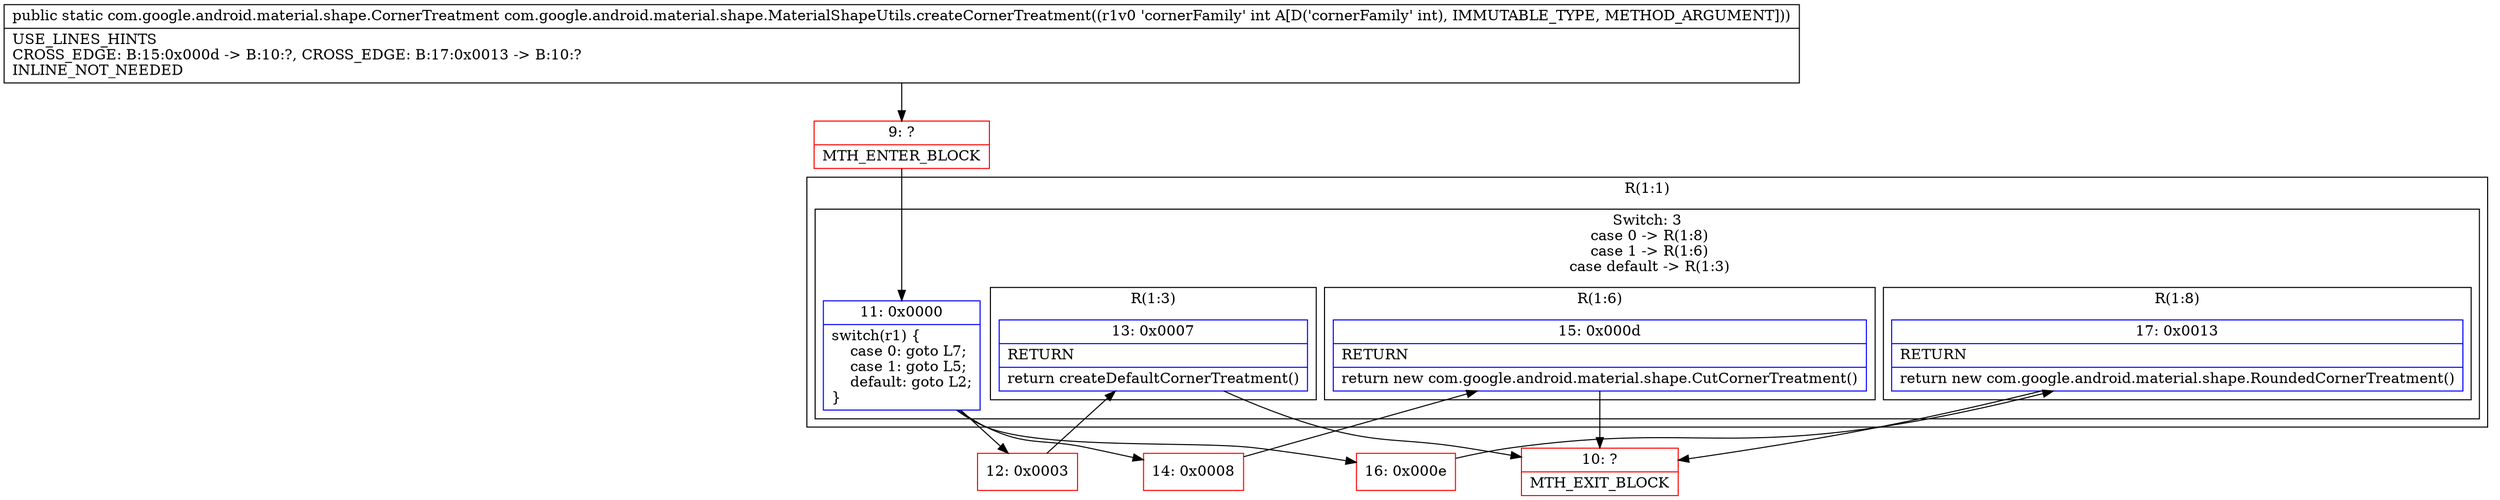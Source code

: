 digraph "CFG forcom.google.android.material.shape.MaterialShapeUtils.createCornerTreatment(I)Lcom\/google\/android\/material\/shape\/CornerTreatment;" {
subgraph cluster_Region_1079321316 {
label = "R(1:1)";
node [shape=record,color=blue];
subgraph cluster_SwitchRegion_134178277 {
label = "Switch: 3
 case 0 -> R(1:8)
 case 1 -> R(1:6)
 case default -> R(1:3)";
node [shape=record,color=blue];
Node_11 [shape=record,label="{11\:\ 0x0000|switch(r1) \{\l    case 0: goto L7;\l    case 1: goto L5;\l    default: goto L2;\l\}\l}"];
subgraph cluster_Region_805966037 {
label = "R(1:8)";
node [shape=record,color=blue];
Node_17 [shape=record,label="{17\:\ 0x0013|RETURN\l|return new com.google.android.material.shape.RoundedCornerTreatment()\l}"];
}
subgraph cluster_Region_2142222978 {
label = "R(1:6)";
node [shape=record,color=blue];
Node_15 [shape=record,label="{15\:\ 0x000d|RETURN\l|return new com.google.android.material.shape.CutCornerTreatment()\l}"];
}
subgraph cluster_Region_369419665 {
label = "R(1:3)";
node [shape=record,color=blue];
Node_13 [shape=record,label="{13\:\ 0x0007|RETURN\l|return createDefaultCornerTreatment()\l}"];
}
}
}
Node_9 [shape=record,color=red,label="{9\:\ ?|MTH_ENTER_BLOCK\l}"];
Node_12 [shape=record,color=red,label="{12\:\ 0x0003}"];
Node_10 [shape=record,color=red,label="{10\:\ ?|MTH_EXIT_BLOCK\l}"];
Node_14 [shape=record,color=red,label="{14\:\ 0x0008}"];
Node_16 [shape=record,color=red,label="{16\:\ 0x000e}"];
MethodNode[shape=record,label="{public static com.google.android.material.shape.CornerTreatment com.google.android.material.shape.MaterialShapeUtils.createCornerTreatment((r1v0 'cornerFamily' int A[D('cornerFamily' int), IMMUTABLE_TYPE, METHOD_ARGUMENT]))  | USE_LINES_HINTS\lCROSS_EDGE: B:15:0x000d \-\> B:10:?, CROSS_EDGE: B:17:0x0013 \-\> B:10:?\lINLINE_NOT_NEEDED\l}"];
MethodNode -> Node_9;Node_11 -> Node_12;
Node_11 -> Node_14;
Node_11 -> Node_16;
Node_17 -> Node_10;
Node_15 -> Node_10;
Node_13 -> Node_10;
Node_9 -> Node_11;
Node_12 -> Node_13;
Node_14 -> Node_15;
Node_16 -> Node_17;
}

